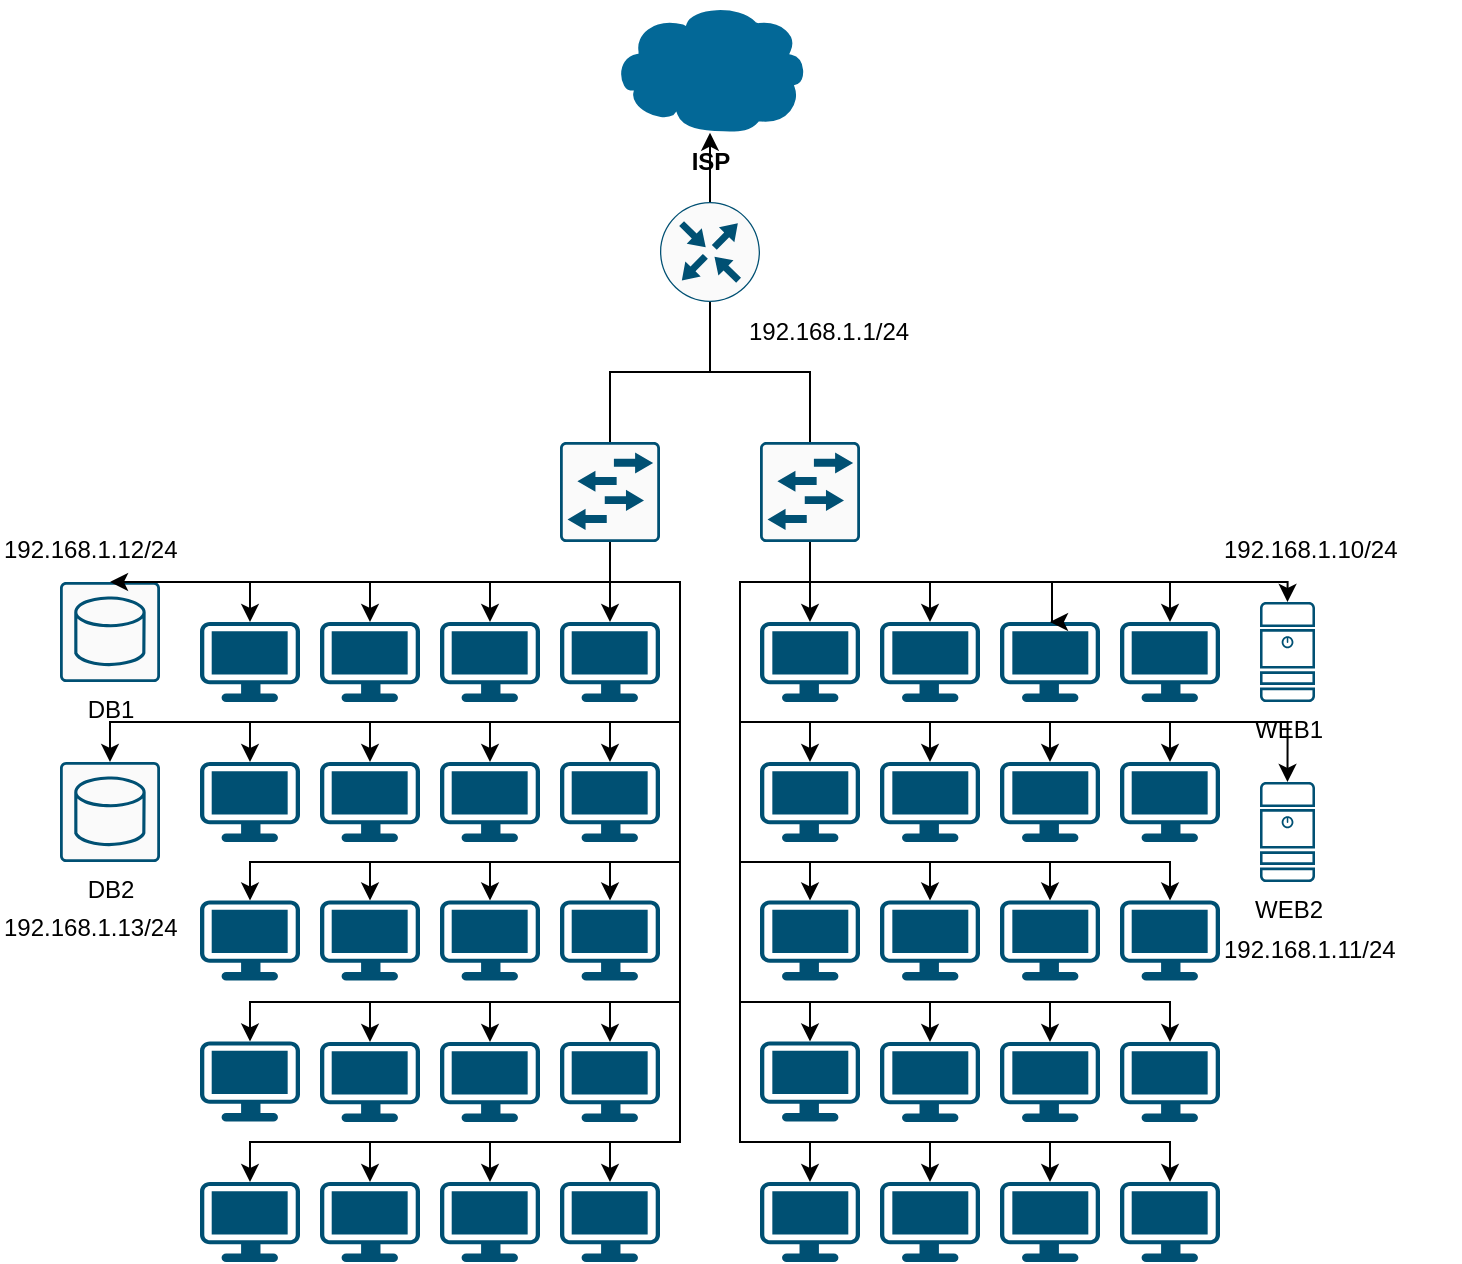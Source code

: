 <mxfile version="24.8.6">
  <diagram name="Страница — 1" id="IFkf7Dg4jp8gj-BHcVzv">
    <mxGraphModel dx="1170" dy="638" grid="1" gridSize="10" guides="1" tooltips="1" connect="1" arrows="1" fold="1" page="1" pageScale="1" pageWidth="827" pageHeight="1169" math="0" shadow="0">
      <root>
        <mxCell id="0" />
        <mxCell id="1" parent="0" />
        <mxCell id="8YlUr7RpTHdSahh0esPy-1" value="" style="sketch=0;points=[[0.015,0.015,0],[0.985,0.015,0],[0.985,0.985,0],[0.015,0.985,0],[0.25,0,0],[0.5,0,0],[0.75,0,0],[1,0.25,0],[1,0.5,0],[1,0.75,0],[0.75,1,0],[0.5,1,0],[0.25,1,0],[0,0.75,0],[0,0.5,0],[0,0.25,0]];verticalLabelPosition=bottom;html=1;verticalAlign=top;aspect=fixed;align=center;pointerEvents=1;shape=mxgraph.cisco19.rect;prIcon=l2_switch;fillColor=#FAFAFA;strokeColor=#005073;" vertex="1" parent="1">
          <mxGeometry x="330" y="370" width="50" height="50" as="geometry" />
        </mxCell>
        <mxCell id="8YlUr7RpTHdSahh0esPy-3" value="" style="sketch=0;points=[[0.5,0,0],[1,0.5,0],[0.5,1,0],[0,0.5,0],[0.145,0.145,0],[0.856,0.145,0],[0.855,0.856,0],[0.145,0.855,0]];verticalLabelPosition=bottom;html=1;verticalAlign=top;aspect=fixed;align=center;pointerEvents=1;shape=mxgraph.cisco19.rect;prIcon=router;fillColor=#FAFAFA;strokeColor=#005073;" vertex="1" parent="1">
          <mxGeometry x="380" y="250" width="50" height="50" as="geometry" />
        </mxCell>
        <mxCell id="8YlUr7RpTHdSahh0esPy-4" value="DB2" style="sketch=0;points=[[0.015,0.015,0],[0.985,0.015,0],[0.985,0.985,0],[0.015,0.985,0],[0.25,0,0],[0.5,0,0],[0.75,0,0],[1,0.25,0],[1,0.5,0],[1,0.75,0],[0.75,1,0],[0.5,1,0],[0.25,1,0],[0,0.75,0],[0,0.5,0],[0,0.25,0]];verticalLabelPosition=bottom;html=1;verticalAlign=top;aspect=fixed;align=center;pointerEvents=1;shape=mxgraph.cisco19.rect;prIcon=database_relational;fillColor=#FAFAFA;strokeColor=#005073;" vertex="1" parent="1">
          <mxGeometry x="80" y="530" width="50" height="50" as="geometry" />
        </mxCell>
        <mxCell id="8YlUr7RpTHdSahh0esPy-5" value="DB1" style="sketch=0;points=[[0.015,0.015,0],[0.985,0.015,0],[0.985,0.985,0],[0.015,0.985,0],[0.25,0,0],[0.5,0,0],[0.75,0,0],[1,0.25,0],[1,0.5,0],[1,0.75,0],[0.75,1,0],[0.5,1,0],[0.25,1,0],[0,0.75,0],[0,0.5,0],[0,0.25,0]];verticalLabelPosition=bottom;html=1;verticalAlign=top;aspect=fixed;align=center;pointerEvents=1;shape=mxgraph.cisco19.rect;prIcon=database_relational;fillColor=#FAFAFA;strokeColor=#005073;" vertex="1" parent="1">
          <mxGeometry x="80" y="440" width="50" height="50" as="geometry" />
        </mxCell>
        <mxCell id="8YlUr7RpTHdSahh0esPy-6" value="WEB1" style="sketch=0;points=[[0.015,0.015,0],[0.985,0.015,0],[0.985,0.985,0],[0.015,0.985,0],[0.25,0,0],[0.5,0,0],[0.75,0,0],[1,0.25,0],[1,0.5,0],[1,0.75,0],[0.75,1,0],[0.5,1,0],[0.25,1,0],[0,0.75,0],[0,0.5,0],[0,0.25,0]];verticalLabelPosition=bottom;html=1;verticalAlign=top;aspect=fixed;align=center;pointerEvents=1;shape=mxgraph.cisco19.server;fillColor=#005073;strokeColor=none;" vertex="1" parent="1">
          <mxGeometry x="680" y="450" width="27.5" height="50" as="geometry" />
        </mxCell>
        <mxCell id="8YlUr7RpTHdSahh0esPy-7" value="WEB2" style="sketch=0;points=[[0.015,0.015,0],[0.985,0.015,0],[0.985,0.985,0],[0.015,0.985,0],[0.25,0,0],[0.5,0,0],[0.75,0,0],[1,0.25,0],[1,0.5,0],[1,0.75,0],[0.75,1,0],[0.5,1,0],[0.25,1,0],[0,0.75,0],[0,0.5,0],[0,0.25,0]];verticalLabelPosition=bottom;html=1;verticalAlign=top;aspect=fixed;align=center;pointerEvents=1;shape=mxgraph.cisco19.server;fillColor=#005073;strokeColor=none;" vertex="1" parent="1">
          <mxGeometry x="680" y="540" width="27.5" height="50" as="geometry" />
        </mxCell>
        <mxCell id="8YlUr7RpTHdSahh0esPy-8" value="" style="points=[[0.03,0.03,0],[0.5,0,0],[0.97,0.03,0],[1,0.4,0],[0.97,0.745,0],[0.5,1,0],[0.03,0.745,0],[0,0.4,0]];verticalLabelPosition=bottom;sketch=0;html=1;verticalAlign=top;aspect=fixed;align=center;pointerEvents=1;shape=mxgraph.cisco19.workstation;fillColor=#005073;strokeColor=none;" vertex="1" parent="1">
          <mxGeometry x="330" y="460" width="50" height="40" as="geometry" />
        </mxCell>
        <mxCell id="8YlUr7RpTHdSahh0esPy-9" value="" style="points=[[0.03,0.03,0],[0.5,0,0],[0.97,0.03,0],[1,0.4,0],[0.97,0.745,0],[0.5,1,0],[0.03,0.745,0],[0,0.4,0]];verticalLabelPosition=bottom;sketch=0;html=1;verticalAlign=top;aspect=fixed;align=center;pointerEvents=1;shape=mxgraph.cisco19.workstation;fillColor=#005073;strokeColor=none;" vertex="1" parent="1">
          <mxGeometry x="330" y="530" width="50" height="40" as="geometry" />
        </mxCell>
        <mxCell id="8YlUr7RpTHdSahh0esPy-10" value="" style="points=[[0.03,0.03,0],[0.5,0,0],[0.97,0.03,0],[1,0.4,0],[0.97,0.745,0],[0.5,1,0],[0.03,0.745,0],[0,0.4,0]];verticalLabelPosition=bottom;sketch=0;html=1;verticalAlign=top;aspect=fixed;align=center;pointerEvents=1;shape=mxgraph.cisco19.workstation;fillColor=#005073;strokeColor=none;" vertex="1" parent="1">
          <mxGeometry x="330" y="599.25" width="50" height="40" as="geometry" />
        </mxCell>
        <mxCell id="8YlUr7RpTHdSahh0esPy-11" value="" style="points=[[0.03,0.03,0],[0.5,0,0],[0.97,0.03,0],[1,0.4,0],[0.97,0.745,0],[0.5,1,0],[0.03,0.745,0],[0,0.4,0]];verticalLabelPosition=bottom;sketch=0;html=1;verticalAlign=top;aspect=fixed;align=center;pointerEvents=1;shape=mxgraph.cisco19.workstation;fillColor=#005073;strokeColor=none;" vertex="1" parent="1">
          <mxGeometry x="330" y="670" width="50" height="40" as="geometry" />
        </mxCell>
        <mxCell id="8YlUr7RpTHdSahh0esPy-12" value="" style="points=[[0.03,0.03,0],[0.5,0,0],[0.97,0.03,0],[1,0.4,0],[0.97,0.745,0],[0.5,1,0],[0.03,0.745,0],[0,0.4,0]];verticalLabelPosition=bottom;sketch=0;html=1;verticalAlign=top;aspect=fixed;align=center;pointerEvents=1;shape=mxgraph.cisco19.workstation;fillColor=#005073;strokeColor=none;" vertex="1" parent="1">
          <mxGeometry x="270" y="460" width="50" height="40" as="geometry" />
        </mxCell>
        <mxCell id="8YlUr7RpTHdSahh0esPy-13" value="" style="points=[[0.03,0.03,0],[0.5,0,0],[0.97,0.03,0],[1,0.4,0],[0.97,0.745,0],[0.5,1,0],[0.03,0.745,0],[0,0.4,0]];verticalLabelPosition=bottom;sketch=0;html=1;verticalAlign=top;aspect=fixed;align=center;pointerEvents=1;shape=mxgraph.cisco19.workstation;fillColor=#005073;strokeColor=none;" vertex="1" parent="1">
          <mxGeometry x="270" y="530" width="50" height="40" as="geometry" />
        </mxCell>
        <mxCell id="8YlUr7RpTHdSahh0esPy-14" value="" style="points=[[0.03,0.03,0],[0.5,0,0],[0.97,0.03,0],[1,0.4,0],[0.97,0.745,0],[0.5,1,0],[0.03,0.745,0],[0,0.4,0]];verticalLabelPosition=bottom;sketch=0;html=1;verticalAlign=top;aspect=fixed;align=center;pointerEvents=1;shape=mxgraph.cisco19.workstation;fillColor=#005073;strokeColor=none;" vertex="1" parent="1">
          <mxGeometry x="270" y="599.25" width="50" height="40" as="geometry" />
        </mxCell>
        <mxCell id="8YlUr7RpTHdSahh0esPy-15" value="" style="points=[[0.03,0.03,0],[0.5,0,0],[0.97,0.03,0],[1,0.4,0],[0.97,0.745,0],[0.5,1,0],[0.03,0.745,0],[0,0.4,0]];verticalLabelPosition=bottom;sketch=0;html=1;verticalAlign=top;aspect=fixed;align=center;pointerEvents=1;shape=mxgraph.cisco19.workstation;fillColor=#005073;strokeColor=none;" vertex="1" parent="1">
          <mxGeometry x="270" y="670" width="50" height="40" as="geometry" />
        </mxCell>
        <mxCell id="8YlUr7RpTHdSahh0esPy-16" value="" style="points=[[0.03,0.03,0],[0.5,0,0],[0.97,0.03,0],[1,0.4,0],[0.97,0.745,0],[0.5,1,0],[0.03,0.745,0],[0,0.4,0]];verticalLabelPosition=bottom;sketch=0;html=1;verticalAlign=top;aspect=fixed;align=center;pointerEvents=1;shape=mxgraph.cisco19.workstation;fillColor=#005073;strokeColor=none;" vertex="1" parent="1">
          <mxGeometry x="210" y="460" width="50" height="40" as="geometry" />
        </mxCell>
        <mxCell id="8YlUr7RpTHdSahh0esPy-17" value="" style="points=[[0.03,0.03,0],[0.5,0,0],[0.97,0.03,0],[1,0.4,0],[0.97,0.745,0],[0.5,1,0],[0.03,0.745,0],[0,0.4,0]];verticalLabelPosition=bottom;sketch=0;html=1;verticalAlign=top;aspect=fixed;align=center;pointerEvents=1;shape=mxgraph.cisco19.workstation;fillColor=#005073;strokeColor=none;" vertex="1" parent="1">
          <mxGeometry x="210" y="530" width="50" height="40" as="geometry" />
        </mxCell>
        <mxCell id="8YlUr7RpTHdSahh0esPy-18" value="" style="points=[[0.03,0.03,0],[0.5,0,0],[0.97,0.03,0],[1,0.4,0],[0.97,0.745,0],[0.5,1,0],[0.03,0.745,0],[0,0.4,0]];verticalLabelPosition=bottom;sketch=0;html=1;verticalAlign=top;aspect=fixed;align=center;pointerEvents=1;shape=mxgraph.cisco19.workstation;fillColor=#005073;strokeColor=none;" vertex="1" parent="1">
          <mxGeometry x="210" y="599.25" width="50" height="40" as="geometry" />
        </mxCell>
        <mxCell id="8YlUr7RpTHdSahh0esPy-19" value="" style="points=[[0.03,0.03,0],[0.5,0,0],[0.97,0.03,0],[1,0.4,0],[0.97,0.745,0],[0.5,1,0],[0.03,0.745,0],[0,0.4,0]];verticalLabelPosition=bottom;sketch=0;html=1;verticalAlign=top;aspect=fixed;align=center;pointerEvents=1;shape=mxgraph.cisco19.workstation;fillColor=#005073;strokeColor=none;" vertex="1" parent="1">
          <mxGeometry x="210" y="670" width="50" height="40" as="geometry" />
        </mxCell>
        <mxCell id="8YlUr7RpTHdSahh0esPy-20" value="" style="points=[[0.03,0.03,0],[0.5,0,0],[0.97,0.03,0],[1,0.4,0],[0.97,0.745,0],[0.5,1,0],[0.03,0.745,0],[0,0.4,0]];verticalLabelPosition=bottom;sketch=0;html=1;verticalAlign=top;aspect=fixed;align=center;pointerEvents=1;shape=mxgraph.cisco19.workstation;fillColor=#005073;strokeColor=none;" vertex="1" parent="1">
          <mxGeometry x="330" y="740" width="50" height="40" as="geometry" />
        </mxCell>
        <mxCell id="8YlUr7RpTHdSahh0esPy-21" value="" style="points=[[0.03,0.03,0],[0.5,0,0],[0.97,0.03,0],[1,0.4,0],[0.97,0.745,0],[0.5,1,0],[0.03,0.745,0],[0,0.4,0]];verticalLabelPosition=bottom;sketch=0;html=1;verticalAlign=top;aspect=fixed;align=center;pointerEvents=1;shape=mxgraph.cisco19.workstation;fillColor=#005073;strokeColor=none;" vertex="1" parent="1">
          <mxGeometry x="150" y="530" width="50" height="40" as="geometry" />
        </mxCell>
        <mxCell id="8YlUr7RpTHdSahh0esPy-24" value="" style="points=[[0.03,0.03,0],[0.5,0,0],[0.97,0.03,0],[1,0.4,0],[0.97,0.745,0],[0.5,1,0],[0.03,0.745,0],[0,0.4,0]];verticalLabelPosition=bottom;sketch=0;html=1;verticalAlign=top;aspect=fixed;align=center;pointerEvents=1;shape=mxgraph.cisco19.workstation;fillColor=#005073;strokeColor=none;" vertex="1" parent="1">
          <mxGeometry x="270" y="740" width="50" height="40" as="geometry" />
        </mxCell>
        <mxCell id="8YlUr7RpTHdSahh0esPy-25" value="" style="points=[[0.03,0.03,0],[0.5,0,0],[0.97,0.03,0],[1,0.4,0],[0.97,0.745,0],[0.5,1,0],[0.03,0.745,0],[0,0.4,0]];verticalLabelPosition=bottom;sketch=0;html=1;verticalAlign=top;aspect=fixed;align=center;pointerEvents=1;shape=mxgraph.cisco19.workstation;fillColor=#005073;strokeColor=none;" vertex="1" parent="1">
          <mxGeometry x="150" y="599.25" width="50" height="40" as="geometry" />
        </mxCell>
        <mxCell id="8YlUr7RpTHdSahh0esPy-26" value="" style="points=[[0.03,0.03,0],[0.5,0,0],[0.97,0.03,0],[1,0.4,0],[0.97,0.745,0],[0.5,1,0],[0.03,0.745,0],[0,0.4,0]];verticalLabelPosition=bottom;sketch=0;html=1;verticalAlign=top;aspect=fixed;align=center;pointerEvents=1;shape=mxgraph.cisco19.workstation;fillColor=#005073;strokeColor=none;" vertex="1" parent="1">
          <mxGeometry x="150" y="669.75" width="50" height="40" as="geometry" />
        </mxCell>
        <mxCell id="8YlUr7RpTHdSahh0esPy-28" value="" style="points=[[0.03,0.03,0],[0.5,0,0],[0.97,0.03,0],[1,0.4,0],[0.97,0.745,0],[0.5,1,0],[0.03,0.745,0],[0,0.4,0]];verticalLabelPosition=bottom;sketch=0;html=1;verticalAlign=top;aspect=fixed;align=center;pointerEvents=1;shape=mxgraph.cisco19.workstation;fillColor=#005073;strokeColor=none;" vertex="1" parent="1">
          <mxGeometry x="210" y="740" width="50" height="40" as="geometry" />
        </mxCell>
        <mxCell id="8YlUr7RpTHdSahh0esPy-29" value="" style="points=[[0.03,0.03,0],[0.5,0,0],[0.97,0.03,0],[1,0.4,0],[0.97,0.745,0],[0.5,1,0],[0.03,0.745,0],[0,0.4,0]];verticalLabelPosition=bottom;sketch=0;html=1;verticalAlign=top;aspect=fixed;align=center;pointerEvents=1;shape=mxgraph.cisco19.workstation;fillColor=#005073;strokeColor=none;" vertex="1" parent="1">
          <mxGeometry x="150" y="460" width="50" height="40" as="geometry" />
        </mxCell>
        <mxCell id="8YlUr7RpTHdSahh0esPy-30" value="" style="points=[[0.03,0.03,0],[0.5,0,0],[0.97,0.03,0],[1,0.4,0],[0.97,0.745,0],[0.5,1,0],[0.03,0.745,0],[0,0.4,0]];verticalLabelPosition=bottom;sketch=0;html=1;verticalAlign=top;aspect=fixed;align=center;pointerEvents=1;shape=mxgraph.cisco19.workstation;fillColor=#005073;strokeColor=none;" vertex="1" parent="1">
          <mxGeometry x="150" y="740" width="50" height="40" as="geometry" />
        </mxCell>
        <mxCell id="8YlUr7RpTHdSahh0esPy-52" style="edgeStyle=orthogonalEdgeStyle;rounded=0;orthogonalLoop=1;jettySize=auto;html=1;exitX=0.5;exitY=0;exitDx=0;exitDy=0;exitPerimeter=0;entryX=0.5;entryY=1;entryDx=0;entryDy=0;entryPerimeter=0;endArrow=none;endFill=0;" edge="1" parent="1" source="8YlUr7RpTHdSahh0esPy-1" target="8YlUr7RpTHdSahh0esPy-3">
          <mxGeometry relative="1" as="geometry" />
        </mxCell>
        <mxCell id="8YlUr7RpTHdSahh0esPy-54" style="edgeStyle=orthogonalEdgeStyle;rounded=0;orthogonalLoop=1;jettySize=auto;html=1;exitX=0.5;exitY=1;exitDx=0;exitDy=0;exitPerimeter=0;entryX=0.5;entryY=0;entryDx=0;entryDy=0;entryPerimeter=0;" edge="1" parent="1" source="8YlUr7RpTHdSahh0esPy-1" target="8YlUr7RpTHdSahh0esPy-8">
          <mxGeometry relative="1" as="geometry" />
        </mxCell>
        <mxCell id="8YlUr7RpTHdSahh0esPy-55" style="edgeStyle=orthogonalEdgeStyle;rounded=0;orthogonalLoop=1;jettySize=auto;html=1;exitX=0.5;exitY=1;exitDx=0;exitDy=0;exitPerimeter=0;entryX=0.5;entryY=0;entryDx=0;entryDy=0;entryPerimeter=0;" edge="1" parent="1" source="8YlUr7RpTHdSahh0esPy-1" target="8YlUr7RpTHdSahh0esPy-12">
          <mxGeometry relative="1" as="geometry" />
        </mxCell>
        <mxCell id="8YlUr7RpTHdSahh0esPy-56" style="edgeStyle=orthogonalEdgeStyle;rounded=0;orthogonalLoop=1;jettySize=auto;html=1;exitX=0.5;exitY=1;exitDx=0;exitDy=0;exitPerimeter=0;entryX=0.5;entryY=0;entryDx=0;entryDy=0;entryPerimeter=0;" edge="1" parent="1" source="8YlUr7RpTHdSahh0esPy-1" target="8YlUr7RpTHdSahh0esPy-16">
          <mxGeometry relative="1" as="geometry" />
        </mxCell>
        <mxCell id="8YlUr7RpTHdSahh0esPy-57" style="edgeStyle=orthogonalEdgeStyle;rounded=0;orthogonalLoop=1;jettySize=auto;html=1;exitX=0.5;exitY=1;exitDx=0;exitDy=0;exitPerimeter=0;entryX=0.5;entryY=0;entryDx=0;entryDy=0;entryPerimeter=0;" edge="1" parent="1" source="8YlUr7RpTHdSahh0esPy-1" target="8YlUr7RpTHdSahh0esPy-9">
          <mxGeometry relative="1" as="geometry">
            <Array as="points">
              <mxPoint x="355" y="440" />
              <mxPoint x="390" y="440" />
              <mxPoint x="390" y="510" />
              <mxPoint x="355" y="510" />
            </Array>
          </mxGeometry>
        </mxCell>
        <mxCell id="8YlUr7RpTHdSahh0esPy-58" style="edgeStyle=orthogonalEdgeStyle;rounded=0;orthogonalLoop=1;jettySize=auto;html=1;exitX=0.5;exitY=1;exitDx=0;exitDy=0;exitPerimeter=0;entryX=0.5;entryY=0;entryDx=0;entryDy=0;entryPerimeter=0;" edge="1" parent="1" source="8YlUr7RpTHdSahh0esPy-1" target="8YlUr7RpTHdSahh0esPy-13">
          <mxGeometry relative="1" as="geometry">
            <Array as="points">
              <mxPoint x="355" y="440" />
              <mxPoint x="390" y="440" />
              <mxPoint x="390" y="510" />
              <mxPoint x="295" y="510" />
            </Array>
          </mxGeometry>
        </mxCell>
        <mxCell id="8YlUr7RpTHdSahh0esPy-59" style="edgeStyle=orthogonalEdgeStyle;rounded=0;orthogonalLoop=1;jettySize=auto;html=1;exitX=0.5;exitY=1;exitDx=0;exitDy=0;exitPerimeter=0;entryX=0.5;entryY=0;entryDx=0;entryDy=0;entryPerimeter=0;" edge="1" parent="1" source="8YlUr7RpTHdSahh0esPy-1" target="8YlUr7RpTHdSahh0esPy-29">
          <mxGeometry relative="1" as="geometry" />
        </mxCell>
        <mxCell id="8YlUr7RpTHdSahh0esPy-60" style="edgeStyle=orthogonalEdgeStyle;rounded=0;orthogonalLoop=1;jettySize=auto;html=1;exitX=0.5;exitY=1;exitDx=0;exitDy=0;exitPerimeter=0;entryX=0.5;entryY=0;entryDx=0;entryDy=0;entryPerimeter=0;" edge="1" parent="1" source="8YlUr7RpTHdSahh0esPy-1" target="8YlUr7RpTHdSahh0esPy-17">
          <mxGeometry relative="1" as="geometry">
            <Array as="points">
              <mxPoint x="355" y="440" />
              <mxPoint x="390" y="440" />
              <mxPoint x="390" y="510" />
              <mxPoint x="235" y="510" />
            </Array>
          </mxGeometry>
        </mxCell>
        <mxCell id="8YlUr7RpTHdSahh0esPy-61" style="edgeStyle=orthogonalEdgeStyle;rounded=0;orthogonalLoop=1;jettySize=auto;html=1;exitX=0.5;exitY=1;exitDx=0;exitDy=0;exitPerimeter=0;entryX=0.5;entryY=0;entryDx=0;entryDy=0;entryPerimeter=0;" edge="1" parent="1" source="8YlUr7RpTHdSahh0esPy-1" target="8YlUr7RpTHdSahh0esPy-21">
          <mxGeometry relative="1" as="geometry">
            <Array as="points">
              <mxPoint x="355" y="440" />
              <mxPoint x="390" y="440" />
              <mxPoint x="390" y="510" />
              <mxPoint x="175" y="510" />
            </Array>
          </mxGeometry>
        </mxCell>
        <mxCell id="8YlUr7RpTHdSahh0esPy-62" style="edgeStyle=orthogonalEdgeStyle;rounded=0;orthogonalLoop=1;jettySize=auto;html=1;exitX=0.5;exitY=1;exitDx=0;exitDy=0;exitPerimeter=0;entryX=0.5;entryY=0;entryDx=0;entryDy=0;entryPerimeter=0;" edge="1" parent="1" source="8YlUr7RpTHdSahh0esPy-1" target="8YlUr7RpTHdSahh0esPy-10">
          <mxGeometry relative="1" as="geometry">
            <Array as="points">
              <mxPoint x="355" y="440" />
              <mxPoint x="390" y="440" />
              <mxPoint x="390" y="580" />
              <mxPoint x="355" y="580" />
            </Array>
          </mxGeometry>
        </mxCell>
        <mxCell id="8YlUr7RpTHdSahh0esPy-63" style="edgeStyle=orthogonalEdgeStyle;rounded=0;orthogonalLoop=1;jettySize=auto;html=1;exitX=0.5;exitY=1;exitDx=0;exitDy=0;exitPerimeter=0;entryX=0.5;entryY=0;entryDx=0;entryDy=0;entryPerimeter=0;" edge="1" parent="1" source="8YlUr7RpTHdSahh0esPy-1" target="8YlUr7RpTHdSahh0esPy-14">
          <mxGeometry relative="1" as="geometry">
            <Array as="points">
              <mxPoint x="355" y="440" />
              <mxPoint x="390" y="440" />
              <mxPoint x="390" y="580" />
              <mxPoint x="295" y="580" />
            </Array>
          </mxGeometry>
        </mxCell>
        <mxCell id="8YlUr7RpTHdSahh0esPy-64" style="edgeStyle=orthogonalEdgeStyle;rounded=0;orthogonalLoop=1;jettySize=auto;html=1;exitX=0.5;exitY=1;exitDx=0;exitDy=0;exitPerimeter=0;entryX=0.5;entryY=0;entryDx=0;entryDy=0;entryPerimeter=0;" edge="1" parent="1" source="8YlUr7RpTHdSahh0esPy-1" target="8YlUr7RpTHdSahh0esPy-18">
          <mxGeometry relative="1" as="geometry">
            <Array as="points">
              <mxPoint x="355" y="440" />
              <mxPoint x="390" y="440" />
              <mxPoint x="390" y="580" />
              <mxPoint x="235" y="580" />
            </Array>
          </mxGeometry>
        </mxCell>
        <mxCell id="8YlUr7RpTHdSahh0esPy-65" style="edgeStyle=orthogonalEdgeStyle;rounded=0;orthogonalLoop=1;jettySize=auto;html=1;exitX=0.5;exitY=1;exitDx=0;exitDy=0;exitPerimeter=0;entryX=0.5;entryY=0;entryDx=0;entryDy=0;entryPerimeter=0;" edge="1" parent="1" source="8YlUr7RpTHdSahh0esPy-1" target="8YlUr7RpTHdSahh0esPy-25">
          <mxGeometry relative="1" as="geometry">
            <Array as="points">
              <mxPoint x="355" y="440" />
              <mxPoint x="390" y="440" />
              <mxPoint x="390" y="580" />
              <mxPoint x="175" y="580" />
            </Array>
          </mxGeometry>
        </mxCell>
        <mxCell id="8YlUr7RpTHdSahh0esPy-66" style="edgeStyle=orthogonalEdgeStyle;rounded=0;orthogonalLoop=1;jettySize=auto;html=1;entryX=0.5;entryY=0;entryDx=0;entryDy=0;entryPerimeter=0;" edge="1" parent="1" source="8YlUr7RpTHdSahh0esPy-1" target="8YlUr7RpTHdSahh0esPy-11">
          <mxGeometry relative="1" as="geometry">
            <Array as="points">
              <mxPoint x="355" y="440" />
              <mxPoint x="390" y="440" />
              <mxPoint x="390" y="650" />
              <mxPoint x="355" y="650" />
            </Array>
          </mxGeometry>
        </mxCell>
        <mxCell id="8YlUr7RpTHdSahh0esPy-67" style="edgeStyle=orthogonalEdgeStyle;rounded=0;orthogonalLoop=1;jettySize=auto;html=1;exitX=0.5;exitY=1;exitDx=0;exitDy=0;exitPerimeter=0;entryX=0.5;entryY=0;entryDx=0;entryDy=0;entryPerimeter=0;" edge="1" parent="1" source="8YlUr7RpTHdSahh0esPy-1" target="8YlUr7RpTHdSahh0esPy-15">
          <mxGeometry relative="1" as="geometry">
            <Array as="points">
              <mxPoint x="355" y="440" />
              <mxPoint x="390" y="440" />
              <mxPoint x="390" y="650" />
              <mxPoint x="295" y="650" />
            </Array>
          </mxGeometry>
        </mxCell>
        <mxCell id="8YlUr7RpTHdSahh0esPy-70" style="edgeStyle=orthogonalEdgeStyle;rounded=0;orthogonalLoop=1;jettySize=auto;html=1;exitX=0.5;exitY=1;exitDx=0;exitDy=0;exitPerimeter=0;entryX=0.5;entryY=0;entryDx=0;entryDy=0;entryPerimeter=0;" edge="1" parent="1" source="8YlUr7RpTHdSahh0esPy-1" target="8YlUr7RpTHdSahh0esPy-19">
          <mxGeometry relative="1" as="geometry">
            <Array as="points">
              <mxPoint x="355" y="440" />
              <mxPoint x="390" y="440" />
              <mxPoint x="390" y="650" />
              <mxPoint x="235" y="650" />
            </Array>
          </mxGeometry>
        </mxCell>
        <mxCell id="8YlUr7RpTHdSahh0esPy-71" style="edgeStyle=orthogonalEdgeStyle;rounded=0;orthogonalLoop=1;jettySize=auto;html=1;exitX=0.5;exitY=1;exitDx=0;exitDy=0;exitPerimeter=0;entryX=0.5;entryY=0;entryDx=0;entryDy=0;entryPerimeter=0;" edge="1" parent="1" source="8YlUr7RpTHdSahh0esPy-1" target="8YlUr7RpTHdSahh0esPy-26">
          <mxGeometry relative="1" as="geometry">
            <Array as="points">
              <mxPoint x="355" y="440" />
              <mxPoint x="390" y="440" />
              <mxPoint x="390" y="650" />
              <mxPoint x="175" y="650" />
            </Array>
          </mxGeometry>
        </mxCell>
        <mxCell id="8YlUr7RpTHdSahh0esPy-72" style="edgeStyle=orthogonalEdgeStyle;rounded=0;orthogonalLoop=1;jettySize=auto;html=1;exitX=0.5;exitY=1;exitDx=0;exitDy=0;exitPerimeter=0;entryX=0.5;entryY=0;entryDx=0;entryDy=0;entryPerimeter=0;" edge="1" parent="1" source="8YlUr7RpTHdSahh0esPy-1" target="8YlUr7RpTHdSahh0esPy-20">
          <mxGeometry relative="1" as="geometry">
            <Array as="points">
              <mxPoint x="355" y="440" />
              <mxPoint x="390" y="440" />
              <mxPoint x="390" y="720" />
              <mxPoint x="355" y="720" />
            </Array>
          </mxGeometry>
        </mxCell>
        <mxCell id="8YlUr7RpTHdSahh0esPy-73" style="edgeStyle=orthogonalEdgeStyle;rounded=0;orthogonalLoop=1;jettySize=auto;html=1;exitX=0.5;exitY=1;exitDx=0;exitDy=0;exitPerimeter=0;entryX=0.5;entryY=0;entryDx=0;entryDy=0;entryPerimeter=0;" edge="1" parent="1" source="8YlUr7RpTHdSahh0esPy-1" target="8YlUr7RpTHdSahh0esPy-24">
          <mxGeometry relative="1" as="geometry">
            <Array as="points">
              <mxPoint x="355" y="440" />
              <mxPoint x="390" y="440" />
              <mxPoint x="390" y="720" />
              <mxPoint x="295" y="720" />
            </Array>
          </mxGeometry>
        </mxCell>
        <mxCell id="8YlUr7RpTHdSahh0esPy-74" style="edgeStyle=orthogonalEdgeStyle;rounded=0;orthogonalLoop=1;jettySize=auto;html=1;exitX=0.5;exitY=1;exitDx=0;exitDy=0;exitPerimeter=0;entryX=0.5;entryY=0;entryDx=0;entryDy=0;entryPerimeter=0;" edge="1" parent="1" source="8YlUr7RpTHdSahh0esPy-1" target="8YlUr7RpTHdSahh0esPy-28">
          <mxGeometry relative="1" as="geometry">
            <Array as="points">
              <mxPoint x="355" y="440" />
              <mxPoint x="390" y="440" />
              <mxPoint x="390" y="720" />
              <mxPoint x="235" y="720" />
            </Array>
          </mxGeometry>
        </mxCell>
        <mxCell id="8YlUr7RpTHdSahh0esPy-75" style="edgeStyle=orthogonalEdgeStyle;rounded=0;orthogonalLoop=1;jettySize=auto;html=1;exitX=0.5;exitY=1;exitDx=0;exitDy=0;exitPerimeter=0;entryX=0.5;entryY=0;entryDx=0;entryDy=0;entryPerimeter=0;" edge="1" parent="1" source="8YlUr7RpTHdSahh0esPy-1" target="8YlUr7RpTHdSahh0esPy-30">
          <mxGeometry relative="1" as="geometry">
            <Array as="points">
              <mxPoint x="355" y="440" />
              <mxPoint x="390" y="440" />
              <mxPoint x="390" y="720" />
              <mxPoint x="175" y="720" />
            </Array>
          </mxGeometry>
        </mxCell>
        <mxCell id="8YlUr7RpTHdSahh0esPy-76" value="" style="sketch=0;points=[[0.015,0.015,0],[0.985,0.015,0],[0.985,0.985,0],[0.015,0.985,0],[0.25,0,0],[0.5,0,0],[0.75,0,0],[1,0.25,0],[1,0.5,0],[1,0.75,0],[0.75,1,0],[0.5,1,0],[0.25,1,0],[0,0.75,0],[0,0.5,0],[0,0.25,0]];verticalLabelPosition=bottom;html=1;verticalAlign=top;aspect=fixed;align=center;pointerEvents=1;shape=mxgraph.cisco19.rect;prIcon=l2_switch;fillColor=#FAFAFA;strokeColor=#005073;" vertex="1" parent="1">
          <mxGeometry x="430" y="370" width="50" height="50" as="geometry" />
        </mxCell>
        <mxCell id="8YlUr7RpTHdSahh0esPy-77" value="" style="points=[[0.03,0.03,0],[0.5,0,0],[0.97,0.03,0],[1,0.4,0],[0.97,0.745,0],[0.5,1,0],[0.03,0.745,0],[0,0.4,0]];verticalLabelPosition=bottom;sketch=0;html=1;verticalAlign=top;aspect=fixed;align=center;pointerEvents=1;shape=mxgraph.cisco19.workstation;fillColor=#005073;strokeColor=none;" vertex="1" parent="1">
          <mxGeometry x="610" y="460" width="50" height="40" as="geometry" />
        </mxCell>
        <mxCell id="8YlUr7RpTHdSahh0esPy-78" value="" style="points=[[0.03,0.03,0],[0.5,0,0],[0.97,0.03,0],[1,0.4,0],[0.97,0.745,0],[0.5,1,0],[0.03,0.745,0],[0,0.4,0]];verticalLabelPosition=bottom;sketch=0;html=1;verticalAlign=top;aspect=fixed;align=center;pointerEvents=1;shape=mxgraph.cisco19.workstation;fillColor=#005073;strokeColor=none;" vertex="1" parent="1">
          <mxGeometry x="610" y="530" width="50" height="40" as="geometry" />
        </mxCell>
        <mxCell id="8YlUr7RpTHdSahh0esPy-79" value="" style="points=[[0.03,0.03,0],[0.5,0,0],[0.97,0.03,0],[1,0.4,0],[0.97,0.745,0],[0.5,1,0],[0.03,0.745,0],[0,0.4,0]];verticalLabelPosition=bottom;sketch=0;html=1;verticalAlign=top;aspect=fixed;align=center;pointerEvents=1;shape=mxgraph.cisco19.workstation;fillColor=#005073;strokeColor=none;" vertex="1" parent="1">
          <mxGeometry x="610" y="599.25" width="50" height="40" as="geometry" />
        </mxCell>
        <mxCell id="8YlUr7RpTHdSahh0esPy-80" value="" style="points=[[0.03,0.03,0],[0.5,0,0],[0.97,0.03,0],[1,0.4,0],[0.97,0.745,0],[0.5,1,0],[0.03,0.745,0],[0,0.4,0]];verticalLabelPosition=bottom;sketch=0;html=1;verticalAlign=top;aspect=fixed;align=center;pointerEvents=1;shape=mxgraph.cisco19.workstation;fillColor=#005073;strokeColor=none;" vertex="1" parent="1">
          <mxGeometry x="610" y="670" width="50" height="40" as="geometry" />
        </mxCell>
        <mxCell id="8YlUr7RpTHdSahh0esPy-81" value="" style="points=[[0.03,0.03,0],[0.5,0,0],[0.97,0.03,0],[1,0.4,0],[0.97,0.745,0],[0.5,1,0],[0.03,0.745,0],[0,0.4,0]];verticalLabelPosition=bottom;sketch=0;html=1;verticalAlign=top;aspect=fixed;align=center;pointerEvents=1;shape=mxgraph.cisco19.workstation;fillColor=#005073;strokeColor=none;flipH=1;" vertex="1" parent="1">
          <mxGeometry x="550" y="460" width="50" height="40" as="geometry" />
        </mxCell>
        <mxCell id="8YlUr7RpTHdSahh0esPy-82" value="" style="points=[[0.03,0.03,0],[0.5,0,0],[0.97,0.03,0],[1,0.4,0],[0.97,0.745,0],[0.5,1,0],[0.03,0.745,0],[0,0.4,0]];verticalLabelPosition=bottom;sketch=0;html=1;verticalAlign=top;aspect=fixed;align=center;pointerEvents=1;shape=mxgraph.cisco19.workstation;fillColor=#005073;strokeColor=none;flipH=1;" vertex="1" parent="1">
          <mxGeometry x="550" y="530" width="50" height="40" as="geometry" />
        </mxCell>
        <mxCell id="8YlUr7RpTHdSahh0esPy-83" value="" style="points=[[0.03,0.03,0],[0.5,0,0],[0.97,0.03,0],[1,0.4,0],[0.97,0.745,0],[0.5,1,0],[0.03,0.745,0],[0,0.4,0]];verticalLabelPosition=bottom;sketch=0;html=1;verticalAlign=top;aspect=fixed;align=center;pointerEvents=1;shape=mxgraph.cisco19.workstation;fillColor=#005073;strokeColor=none;flipH=1;" vertex="1" parent="1">
          <mxGeometry x="550" y="599.25" width="50" height="40" as="geometry" />
        </mxCell>
        <mxCell id="8YlUr7RpTHdSahh0esPy-84" value="" style="points=[[0.03,0.03,0],[0.5,0,0],[0.97,0.03,0],[1,0.4,0],[0.97,0.745,0],[0.5,1,0],[0.03,0.745,0],[0,0.4,0]];verticalLabelPosition=bottom;sketch=0;html=1;verticalAlign=top;aspect=fixed;align=center;pointerEvents=1;shape=mxgraph.cisco19.workstation;fillColor=#005073;strokeColor=none;flipH=1;" vertex="1" parent="1">
          <mxGeometry x="550" y="670" width="50" height="40" as="geometry" />
        </mxCell>
        <mxCell id="8YlUr7RpTHdSahh0esPy-85" value="" style="points=[[0.03,0.03,0],[0.5,0,0],[0.97,0.03,0],[1,0.4,0],[0.97,0.745,0],[0.5,1,0],[0.03,0.745,0],[0,0.4,0]];verticalLabelPosition=bottom;sketch=0;html=1;verticalAlign=top;aspect=fixed;align=center;pointerEvents=1;shape=mxgraph.cisco19.workstation;fillColor=#005073;strokeColor=none;flipH=1;" vertex="1" parent="1">
          <mxGeometry x="490" y="460" width="50" height="40" as="geometry" />
        </mxCell>
        <mxCell id="8YlUr7RpTHdSahh0esPy-86" value="" style="points=[[0.03,0.03,0],[0.5,0,0],[0.97,0.03,0],[1,0.4,0],[0.97,0.745,0],[0.5,1,0],[0.03,0.745,0],[0,0.4,0]];verticalLabelPosition=bottom;sketch=0;html=1;verticalAlign=top;aspect=fixed;align=center;pointerEvents=1;shape=mxgraph.cisco19.workstation;fillColor=#005073;strokeColor=none;flipH=1;" vertex="1" parent="1">
          <mxGeometry x="490" y="530" width="50" height="40" as="geometry" />
        </mxCell>
        <mxCell id="8YlUr7RpTHdSahh0esPy-87" value="" style="points=[[0.03,0.03,0],[0.5,0,0],[0.97,0.03,0],[1,0.4,0],[0.97,0.745,0],[0.5,1,0],[0.03,0.745,0],[0,0.4,0]];verticalLabelPosition=bottom;sketch=0;html=1;verticalAlign=top;aspect=fixed;align=center;pointerEvents=1;shape=mxgraph.cisco19.workstation;fillColor=#005073;strokeColor=none;flipH=1;" vertex="1" parent="1">
          <mxGeometry x="490" y="599.25" width="50" height="40" as="geometry" />
        </mxCell>
        <mxCell id="8YlUr7RpTHdSahh0esPy-88" value="" style="points=[[0.03,0.03,0],[0.5,0,0],[0.97,0.03,0],[1,0.4,0],[0.97,0.745,0],[0.5,1,0],[0.03,0.745,0],[0,0.4,0]];verticalLabelPosition=bottom;sketch=0;html=1;verticalAlign=top;aspect=fixed;align=center;pointerEvents=1;shape=mxgraph.cisco19.workstation;fillColor=#005073;strokeColor=none;flipH=1;" vertex="1" parent="1">
          <mxGeometry x="490" y="670" width="50" height="40" as="geometry" />
        </mxCell>
        <mxCell id="8YlUr7RpTHdSahh0esPy-89" value="" style="points=[[0.03,0.03,0],[0.5,0,0],[0.97,0.03,0],[1,0.4,0],[0.97,0.745,0],[0.5,1,0],[0.03,0.745,0],[0,0.4,0]];verticalLabelPosition=bottom;sketch=0;html=1;verticalAlign=top;aspect=fixed;align=center;pointerEvents=1;shape=mxgraph.cisco19.workstation;fillColor=#005073;strokeColor=none;" vertex="1" parent="1">
          <mxGeometry x="610" y="740" width="50" height="40" as="geometry" />
        </mxCell>
        <mxCell id="8YlUr7RpTHdSahh0esPy-90" value="" style="points=[[0.03,0.03,0],[0.5,0,0],[0.97,0.03,0],[1,0.4,0],[0.97,0.745,0],[0.5,1,0],[0.03,0.745,0],[0,0.4,0]];verticalLabelPosition=bottom;sketch=0;html=1;verticalAlign=top;aspect=fixed;align=center;pointerEvents=1;shape=mxgraph.cisco19.workstation;fillColor=#005073;strokeColor=none;flipH=1;" vertex="1" parent="1">
          <mxGeometry x="430" y="530" width="50" height="40" as="geometry" />
        </mxCell>
        <mxCell id="8YlUr7RpTHdSahh0esPy-91" value="" style="points=[[0.03,0.03,0],[0.5,0,0],[0.97,0.03,0],[1,0.4,0],[0.97,0.745,0],[0.5,1,0],[0.03,0.745,0],[0,0.4,0]];verticalLabelPosition=bottom;sketch=0;html=1;verticalAlign=top;aspect=fixed;align=center;pointerEvents=1;shape=mxgraph.cisco19.workstation;fillColor=#005073;strokeColor=none;flipH=1;" vertex="1" parent="1">
          <mxGeometry x="550" y="740" width="50" height="40" as="geometry" />
        </mxCell>
        <mxCell id="8YlUr7RpTHdSahh0esPy-92" value="" style="points=[[0.03,0.03,0],[0.5,0,0],[0.97,0.03,0],[1,0.4,0],[0.97,0.745,0],[0.5,1,0],[0.03,0.745,0],[0,0.4,0]];verticalLabelPosition=bottom;sketch=0;html=1;verticalAlign=top;aspect=fixed;align=center;pointerEvents=1;shape=mxgraph.cisco19.workstation;fillColor=#005073;strokeColor=none;flipH=1;" vertex="1" parent="1">
          <mxGeometry x="430" y="599.25" width="50" height="40" as="geometry" />
        </mxCell>
        <mxCell id="8YlUr7RpTHdSahh0esPy-93" value="" style="points=[[0.03,0.03,0],[0.5,0,0],[0.97,0.03,0],[1,0.4,0],[0.97,0.745,0],[0.5,1,0],[0.03,0.745,0],[0,0.4,0]];verticalLabelPosition=bottom;sketch=0;html=1;verticalAlign=top;aspect=fixed;align=center;pointerEvents=1;shape=mxgraph.cisco19.workstation;fillColor=#005073;strokeColor=none;flipH=1;" vertex="1" parent="1">
          <mxGeometry x="430" y="669.75" width="50" height="40" as="geometry" />
        </mxCell>
        <mxCell id="8YlUr7RpTHdSahh0esPy-94" value="" style="points=[[0.03,0.03,0],[0.5,0,0],[0.97,0.03,0],[1,0.4,0],[0.97,0.745,0],[0.5,1,0],[0.03,0.745,0],[0,0.4,0]];verticalLabelPosition=bottom;sketch=0;html=1;verticalAlign=top;aspect=fixed;align=center;pointerEvents=1;shape=mxgraph.cisco19.workstation;fillColor=#005073;strokeColor=none;flipH=1;" vertex="1" parent="1">
          <mxGeometry x="490" y="740" width="50" height="40" as="geometry" />
        </mxCell>
        <mxCell id="8YlUr7RpTHdSahh0esPy-95" value="" style="points=[[0.03,0.03,0],[0.5,0,0],[0.97,0.03,0],[1,0.4,0],[0.97,0.745,0],[0.5,1,0],[0.03,0.745,0],[0,0.4,0]];verticalLabelPosition=bottom;sketch=0;html=1;verticalAlign=top;aspect=fixed;align=center;pointerEvents=1;shape=mxgraph.cisco19.workstation;fillColor=#005073;strokeColor=none;flipH=1;" vertex="1" parent="1">
          <mxGeometry x="430" y="460" width="50" height="40" as="geometry" />
        </mxCell>
        <mxCell id="8YlUr7RpTHdSahh0esPy-96" value="" style="points=[[0.03,0.03,0],[0.5,0,0],[0.97,0.03,0],[1,0.4,0],[0.97,0.745,0],[0.5,1,0],[0.03,0.745,0],[0,0.4,0]];verticalLabelPosition=bottom;sketch=0;html=1;verticalAlign=top;aspect=fixed;align=center;pointerEvents=1;shape=mxgraph.cisco19.workstation;fillColor=#005073;strokeColor=none;flipH=1;" vertex="1" parent="1">
          <mxGeometry x="430" y="740" width="50" height="40" as="geometry" />
        </mxCell>
        <mxCell id="8YlUr7RpTHdSahh0esPy-97" style="edgeStyle=orthogonalEdgeStyle;rounded=0;orthogonalLoop=1;jettySize=auto;html=1;exitX=0.5;exitY=1;exitDx=0;exitDy=0;exitPerimeter=0;entryX=0.5;entryY=0;entryDx=0;entryDy=0;entryPerimeter=0;" edge="1" parent="1" source="8YlUr7RpTHdSahh0esPy-76" target="8YlUr7RpTHdSahh0esPy-77">
          <mxGeometry relative="1" as="geometry">
            <Array as="points">
              <mxPoint x="455" y="440" />
              <mxPoint x="635" y="440" />
            </Array>
          </mxGeometry>
        </mxCell>
        <mxCell id="8YlUr7RpTHdSahh0esPy-98" style="edgeStyle=orthogonalEdgeStyle;rounded=0;orthogonalLoop=1;jettySize=auto;html=1;exitX=0.5;exitY=1;exitDx=0;exitDy=0;exitPerimeter=0;entryX=0.5;entryY=0;entryDx=0;entryDy=0;entryPerimeter=0;" edge="1" parent="1" target="8YlUr7RpTHdSahh0esPy-81">
          <mxGeometry relative="1" as="geometry">
            <mxPoint x="455" y="430" as="sourcePoint" />
            <mxPoint x="575" y="480" as="targetPoint" />
            <Array as="points">
              <mxPoint x="455" y="440" />
              <mxPoint x="576" y="440" />
            </Array>
          </mxGeometry>
        </mxCell>
        <mxCell id="8YlUr7RpTHdSahh0esPy-99" style="edgeStyle=orthogonalEdgeStyle;rounded=0;orthogonalLoop=1;jettySize=auto;html=1;exitX=0.5;exitY=1;exitDx=0;exitDy=0;exitPerimeter=0;entryX=0.5;entryY=0;entryDx=0;entryDy=0;entryPerimeter=0;" edge="1" parent="1" source="8YlUr7RpTHdSahh0esPy-76" target="8YlUr7RpTHdSahh0esPy-85">
          <mxGeometry relative="1" as="geometry">
            <Array as="points">
              <mxPoint x="455" y="440" />
              <mxPoint x="515" y="440" />
            </Array>
          </mxGeometry>
        </mxCell>
        <mxCell id="8YlUr7RpTHdSahh0esPy-100" style="edgeStyle=orthogonalEdgeStyle;rounded=0;orthogonalLoop=1;jettySize=auto;html=1;exitX=0.5;exitY=1;exitDx=0;exitDy=0;exitPerimeter=0;entryX=0.5;entryY=0;entryDx=0;entryDy=0;entryPerimeter=0;" edge="1" parent="1" source="8YlUr7RpTHdSahh0esPy-76" target="8YlUr7RpTHdSahh0esPy-78">
          <mxGeometry relative="1" as="geometry">
            <Array as="points">
              <mxPoint x="455" y="440" />
              <mxPoint x="420" y="440" />
              <mxPoint x="420" y="510" />
              <mxPoint x="635" y="510" />
            </Array>
          </mxGeometry>
        </mxCell>
        <mxCell id="8YlUr7RpTHdSahh0esPy-101" style="edgeStyle=orthogonalEdgeStyle;rounded=0;orthogonalLoop=1;jettySize=auto;html=1;exitX=0.5;exitY=1;exitDx=0;exitDy=0;exitPerimeter=0;entryX=0.5;entryY=0;entryDx=0;entryDy=0;entryPerimeter=0;" edge="1" parent="1" source="8YlUr7RpTHdSahh0esPy-76" target="8YlUr7RpTHdSahh0esPy-82">
          <mxGeometry relative="1" as="geometry">
            <Array as="points">
              <mxPoint x="455" y="440" />
              <mxPoint x="420" y="440" />
              <mxPoint x="420" y="510" />
              <mxPoint x="575" y="510" />
            </Array>
          </mxGeometry>
        </mxCell>
        <mxCell id="8YlUr7RpTHdSahh0esPy-102" style="edgeStyle=orthogonalEdgeStyle;rounded=0;orthogonalLoop=1;jettySize=auto;html=1;exitX=0.5;exitY=1;exitDx=0;exitDy=0;exitPerimeter=0;entryX=0.5;entryY=0;entryDx=0;entryDy=0;entryPerimeter=0;" edge="1" parent="1" source="8YlUr7RpTHdSahh0esPy-76" target="8YlUr7RpTHdSahh0esPy-95">
          <mxGeometry relative="1" as="geometry" />
        </mxCell>
        <mxCell id="8YlUr7RpTHdSahh0esPy-103" style="edgeStyle=orthogonalEdgeStyle;rounded=0;orthogonalLoop=1;jettySize=auto;html=1;exitX=0.5;exitY=1;exitDx=0;exitDy=0;exitPerimeter=0;entryX=0.5;entryY=0;entryDx=0;entryDy=0;entryPerimeter=0;" edge="1" parent="1" source="8YlUr7RpTHdSahh0esPy-76" target="8YlUr7RpTHdSahh0esPy-86">
          <mxGeometry relative="1" as="geometry">
            <Array as="points">
              <mxPoint x="455" y="440" />
              <mxPoint x="420" y="440" />
              <mxPoint x="420" y="510" />
              <mxPoint x="515" y="510" />
            </Array>
          </mxGeometry>
        </mxCell>
        <mxCell id="8YlUr7RpTHdSahh0esPy-104" style="edgeStyle=orthogonalEdgeStyle;rounded=0;orthogonalLoop=1;jettySize=auto;html=1;exitX=0.5;exitY=1;exitDx=0;exitDy=0;exitPerimeter=0;entryX=0.5;entryY=0;entryDx=0;entryDy=0;entryPerimeter=0;" edge="1" parent="1" source="8YlUr7RpTHdSahh0esPy-76" target="8YlUr7RpTHdSahh0esPy-90">
          <mxGeometry relative="1" as="geometry">
            <Array as="points">
              <mxPoint x="455" y="440" />
              <mxPoint x="420" y="440" />
              <mxPoint x="420" y="510" />
              <mxPoint x="455" y="510" />
            </Array>
          </mxGeometry>
        </mxCell>
        <mxCell id="8YlUr7RpTHdSahh0esPy-105" style="edgeStyle=orthogonalEdgeStyle;rounded=0;orthogonalLoop=1;jettySize=auto;html=1;exitX=0.5;exitY=1;exitDx=0;exitDy=0;exitPerimeter=0;entryX=0.5;entryY=0;entryDx=0;entryDy=0;entryPerimeter=0;" edge="1" parent="1" source="8YlUr7RpTHdSahh0esPy-76" target="8YlUr7RpTHdSahh0esPy-79">
          <mxGeometry relative="1" as="geometry">
            <Array as="points">
              <mxPoint x="455" y="440" />
              <mxPoint x="420" y="440" />
              <mxPoint x="420" y="580" />
              <mxPoint x="635" y="580" />
            </Array>
          </mxGeometry>
        </mxCell>
        <mxCell id="8YlUr7RpTHdSahh0esPy-106" style="edgeStyle=orthogonalEdgeStyle;rounded=0;orthogonalLoop=1;jettySize=auto;html=1;exitX=0.5;exitY=1;exitDx=0;exitDy=0;exitPerimeter=0;entryX=0.5;entryY=0;entryDx=0;entryDy=0;entryPerimeter=0;" edge="1" parent="1" source="8YlUr7RpTHdSahh0esPy-76" target="8YlUr7RpTHdSahh0esPy-83">
          <mxGeometry relative="1" as="geometry">
            <Array as="points">
              <mxPoint x="455" y="440" />
              <mxPoint x="420" y="440" />
              <mxPoint x="420" y="580" />
              <mxPoint x="575" y="580" />
            </Array>
          </mxGeometry>
        </mxCell>
        <mxCell id="8YlUr7RpTHdSahh0esPy-107" style="edgeStyle=orthogonalEdgeStyle;rounded=0;orthogonalLoop=1;jettySize=auto;html=1;exitX=0.5;exitY=1;exitDx=0;exitDy=0;exitPerimeter=0;entryX=0.5;entryY=0;entryDx=0;entryDy=0;entryPerimeter=0;" edge="1" parent="1" source="8YlUr7RpTHdSahh0esPy-76" target="8YlUr7RpTHdSahh0esPy-87">
          <mxGeometry relative="1" as="geometry">
            <Array as="points">
              <mxPoint x="455" y="440" />
              <mxPoint x="420" y="440" />
              <mxPoint x="420" y="580" />
              <mxPoint x="515" y="580" />
            </Array>
          </mxGeometry>
        </mxCell>
        <mxCell id="8YlUr7RpTHdSahh0esPy-108" style="edgeStyle=orthogonalEdgeStyle;rounded=0;orthogonalLoop=1;jettySize=auto;html=1;exitX=0.5;exitY=1;exitDx=0;exitDy=0;exitPerimeter=0;entryX=0.5;entryY=0;entryDx=0;entryDy=0;entryPerimeter=0;" edge="1" parent="1" source="8YlUr7RpTHdSahh0esPy-76" target="8YlUr7RpTHdSahh0esPy-92">
          <mxGeometry relative="1" as="geometry">
            <Array as="points">
              <mxPoint x="455" y="440" />
              <mxPoint x="420" y="440" />
              <mxPoint x="420" y="580" />
              <mxPoint x="455" y="580" />
            </Array>
          </mxGeometry>
        </mxCell>
        <mxCell id="8YlUr7RpTHdSahh0esPy-109" style="edgeStyle=orthogonalEdgeStyle;rounded=0;orthogonalLoop=1;jettySize=auto;html=1;entryX=0.5;entryY=0;entryDx=0;entryDy=0;entryPerimeter=0;" edge="1" parent="1" source="8YlUr7RpTHdSahh0esPy-76" target="8YlUr7RpTHdSahh0esPy-80">
          <mxGeometry relative="1" as="geometry">
            <Array as="points">
              <mxPoint x="455" y="440" />
              <mxPoint x="420" y="440" />
              <mxPoint x="420" y="650" />
              <mxPoint x="635" y="650" />
            </Array>
          </mxGeometry>
        </mxCell>
        <mxCell id="8YlUr7RpTHdSahh0esPy-110" style="edgeStyle=orthogonalEdgeStyle;rounded=0;orthogonalLoop=1;jettySize=auto;html=1;exitX=0.5;exitY=1;exitDx=0;exitDy=0;exitPerimeter=0;entryX=0.5;entryY=0;entryDx=0;entryDy=0;entryPerimeter=0;" edge="1" parent="1" source="8YlUr7RpTHdSahh0esPy-76" target="8YlUr7RpTHdSahh0esPy-84">
          <mxGeometry relative="1" as="geometry">
            <Array as="points">
              <mxPoint x="455" y="440" />
              <mxPoint x="420" y="440" />
              <mxPoint x="420" y="650" />
              <mxPoint x="575" y="650" />
            </Array>
          </mxGeometry>
        </mxCell>
        <mxCell id="8YlUr7RpTHdSahh0esPy-111" style="edgeStyle=orthogonalEdgeStyle;rounded=0;orthogonalLoop=1;jettySize=auto;html=1;exitX=0.5;exitY=1;exitDx=0;exitDy=0;exitPerimeter=0;entryX=0.5;entryY=0;entryDx=0;entryDy=0;entryPerimeter=0;" edge="1" parent="1" source="8YlUr7RpTHdSahh0esPy-76" target="8YlUr7RpTHdSahh0esPy-88">
          <mxGeometry relative="1" as="geometry">
            <Array as="points">
              <mxPoint x="455" y="440" />
              <mxPoint x="420" y="440" />
              <mxPoint x="420" y="650" />
              <mxPoint x="515" y="650" />
            </Array>
          </mxGeometry>
        </mxCell>
        <mxCell id="8YlUr7RpTHdSahh0esPy-112" style="edgeStyle=orthogonalEdgeStyle;rounded=0;orthogonalLoop=1;jettySize=auto;html=1;exitX=0.5;exitY=1;exitDx=0;exitDy=0;exitPerimeter=0;entryX=0.5;entryY=0;entryDx=0;entryDy=0;entryPerimeter=0;" edge="1" parent="1" source="8YlUr7RpTHdSahh0esPy-76" target="8YlUr7RpTHdSahh0esPy-93">
          <mxGeometry relative="1" as="geometry">
            <Array as="points">
              <mxPoint x="455" y="440" />
              <mxPoint x="420" y="440" />
              <mxPoint x="420" y="650" />
              <mxPoint x="455" y="650" />
            </Array>
          </mxGeometry>
        </mxCell>
        <mxCell id="8YlUr7RpTHdSahh0esPy-113" style="edgeStyle=orthogonalEdgeStyle;rounded=0;orthogonalLoop=1;jettySize=auto;html=1;exitX=0.5;exitY=1;exitDx=0;exitDy=0;exitPerimeter=0;entryX=0.5;entryY=0;entryDx=0;entryDy=0;entryPerimeter=0;" edge="1" parent="1" source="8YlUr7RpTHdSahh0esPy-76" target="8YlUr7RpTHdSahh0esPy-89">
          <mxGeometry relative="1" as="geometry">
            <Array as="points">
              <mxPoint x="455" y="440" />
              <mxPoint x="420" y="440" />
              <mxPoint x="420" y="720" />
              <mxPoint x="635" y="720" />
            </Array>
          </mxGeometry>
        </mxCell>
        <mxCell id="8YlUr7RpTHdSahh0esPy-114" style="edgeStyle=orthogonalEdgeStyle;rounded=0;orthogonalLoop=1;jettySize=auto;html=1;exitX=0.5;exitY=1;exitDx=0;exitDy=0;exitPerimeter=0;entryX=0.5;entryY=0;entryDx=0;entryDy=0;entryPerimeter=0;" edge="1" parent="1" source="8YlUr7RpTHdSahh0esPy-76" target="8YlUr7RpTHdSahh0esPy-91">
          <mxGeometry relative="1" as="geometry">
            <Array as="points">
              <mxPoint x="455" y="440" />
              <mxPoint x="420" y="440" />
              <mxPoint x="420" y="720" />
              <mxPoint x="575" y="720" />
            </Array>
          </mxGeometry>
        </mxCell>
        <mxCell id="8YlUr7RpTHdSahh0esPy-115" style="edgeStyle=orthogonalEdgeStyle;rounded=0;orthogonalLoop=1;jettySize=auto;html=1;exitX=0.5;exitY=1;exitDx=0;exitDy=0;exitPerimeter=0;entryX=0.5;entryY=0;entryDx=0;entryDy=0;entryPerimeter=0;" edge="1" parent="1" source="8YlUr7RpTHdSahh0esPy-76" target="8YlUr7RpTHdSahh0esPy-94">
          <mxGeometry relative="1" as="geometry">
            <Array as="points">
              <mxPoint x="455" y="440" />
              <mxPoint x="420" y="440" />
              <mxPoint x="420" y="720" />
              <mxPoint x="515" y="720" />
            </Array>
          </mxGeometry>
        </mxCell>
        <mxCell id="8YlUr7RpTHdSahh0esPy-116" style="edgeStyle=orthogonalEdgeStyle;rounded=0;orthogonalLoop=1;jettySize=auto;html=1;exitX=0.5;exitY=1;exitDx=0;exitDy=0;exitPerimeter=0;entryX=0.5;entryY=0;entryDx=0;entryDy=0;entryPerimeter=0;" edge="1" parent="1" source="8YlUr7RpTHdSahh0esPy-76" target="8YlUr7RpTHdSahh0esPy-96">
          <mxGeometry relative="1" as="geometry">
            <Array as="points">
              <mxPoint x="455" y="440" />
              <mxPoint x="420" y="440" />
              <mxPoint x="420" y="720" />
              <mxPoint x="455" y="720" />
            </Array>
          </mxGeometry>
        </mxCell>
        <mxCell id="8YlUr7RpTHdSahh0esPy-118" style="edgeStyle=orthogonalEdgeStyle;rounded=0;orthogonalLoop=1;jettySize=auto;html=1;exitX=0.5;exitY=1;exitDx=0;exitDy=0;exitPerimeter=0;entryX=0.5;entryY=0;entryDx=0;entryDy=0;entryPerimeter=0;" edge="1" parent="1" source="8YlUr7RpTHdSahh0esPy-1" target="8YlUr7RpTHdSahh0esPy-5">
          <mxGeometry relative="1" as="geometry">
            <Array as="points">
              <mxPoint x="355" y="440" />
            </Array>
          </mxGeometry>
        </mxCell>
        <mxCell id="8YlUr7RpTHdSahh0esPy-119" style="edgeStyle=orthogonalEdgeStyle;rounded=0;orthogonalLoop=1;jettySize=auto;html=1;exitX=0.5;exitY=1;exitDx=0;exitDy=0;exitPerimeter=0;entryX=0.5;entryY=0;entryDx=0;entryDy=0;entryPerimeter=0;" edge="1" parent="1" source="8YlUr7RpTHdSahh0esPy-1" target="8YlUr7RpTHdSahh0esPy-4">
          <mxGeometry relative="1" as="geometry">
            <Array as="points">
              <mxPoint x="355" y="440" />
              <mxPoint x="390" y="440" />
              <mxPoint x="390" y="510" />
              <mxPoint x="105" y="510" />
            </Array>
          </mxGeometry>
        </mxCell>
        <mxCell id="8YlUr7RpTHdSahh0esPy-120" style="edgeStyle=orthogonalEdgeStyle;rounded=0;orthogonalLoop=1;jettySize=auto;html=1;exitX=0.5;exitY=1;exitDx=0;exitDy=0;exitPerimeter=0;entryX=0.5;entryY=0;entryDx=0;entryDy=0;entryPerimeter=0;" edge="1" parent="1" source="8YlUr7RpTHdSahh0esPy-76" target="8YlUr7RpTHdSahh0esPy-6">
          <mxGeometry relative="1" as="geometry">
            <Array as="points">
              <mxPoint x="455" y="440" />
              <mxPoint x="694" y="440" />
            </Array>
          </mxGeometry>
        </mxCell>
        <mxCell id="8YlUr7RpTHdSahh0esPy-121" style="edgeStyle=orthogonalEdgeStyle;rounded=0;orthogonalLoop=1;jettySize=auto;html=1;exitX=0.5;exitY=1;exitDx=0;exitDy=0;exitPerimeter=0;entryX=0.5;entryY=0;entryDx=0;entryDy=0;entryPerimeter=0;" edge="1" parent="1" source="8YlUr7RpTHdSahh0esPy-76" target="8YlUr7RpTHdSahh0esPy-7">
          <mxGeometry relative="1" as="geometry">
            <Array as="points">
              <mxPoint x="455" y="440" />
              <mxPoint x="420" y="440" />
              <mxPoint x="420" y="510" />
              <mxPoint x="694" y="510" />
            </Array>
          </mxGeometry>
        </mxCell>
        <mxCell id="8YlUr7RpTHdSahh0esPy-122" style="edgeStyle=orthogonalEdgeStyle;rounded=0;orthogonalLoop=1;jettySize=auto;html=1;exitX=0.5;exitY=0;exitDx=0;exitDy=0;exitPerimeter=0;entryX=0.5;entryY=1;entryDx=0;entryDy=0;entryPerimeter=0;endArrow=none;endFill=0;" edge="1" parent="1" source="8YlUr7RpTHdSahh0esPy-76" target="8YlUr7RpTHdSahh0esPy-3">
          <mxGeometry relative="1" as="geometry" />
        </mxCell>
        <mxCell id="8YlUr7RpTHdSahh0esPy-125" value="&lt;div&gt;192.168.1.1/24&lt;/div&gt;" style="text;html=1;align=center;verticalAlign=middle;resizable=0;points=[];autosize=1;strokeColor=none;fillColor=none;" vertex="1" parent="1">
          <mxGeometry x="414" y="300" width="100" height="30" as="geometry" />
        </mxCell>
        <mxCell id="8YlUr7RpTHdSahh0esPy-126" value="&lt;div&gt;192.168.1.10/24&lt;/div&gt;" style="text;whiteSpace=wrap;html=1;" vertex="1" parent="1">
          <mxGeometry x="660" y="410" width="110" height="40" as="geometry" />
        </mxCell>
        <mxCell id="8YlUr7RpTHdSahh0esPy-127" value="&lt;div&gt;192.168.1.11/24&lt;/div&gt;" style="text;whiteSpace=wrap;html=1;" vertex="1" parent="1">
          <mxGeometry x="660" y="610" width="120" height="40" as="geometry" />
        </mxCell>
        <mxCell id="8YlUr7RpTHdSahh0esPy-128" value="&lt;div&gt;192.168.1.12/24&lt;/div&gt;" style="text;whiteSpace=wrap;html=1;" vertex="1" parent="1">
          <mxGeometry x="50" y="410" width="120" height="40" as="geometry" />
        </mxCell>
        <mxCell id="8YlUr7RpTHdSahh0esPy-129" value="&lt;div&gt;192.168.1.13/24&lt;/div&gt;" style="text;whiteSpace=wrap;html=1;" vertex="1" parent="1">
          <mxGeometry x="50" y="599.25" width="120" height="40" as="geometry" />
        </mxCell>
        <mxCell id="8YlUr7RpTHdSahh0esPy-130" value="&lt;b&gt;ISP&lt;/b&gt;" style="shape=mxgraph.cisco.storage.cloud;sketch=0;html=1;pointerEvents=1;dashed=0;fillColor=#036897;strokeColor=#ffffff;strokeWidth=2;verticalLabelPosition=bottom;verticalAlign=top;align=center;outlineConnect=0;" vertex="1" parent="1">
          <mxGeometry x="355.5" y="150" width="99" height="66" as="geometry" />
        </mxCell>
        <mxCell id="8YlUr7RpTHdSahh0esPy-131" style="edgeStyle=orthogonalEdgeStyle;rounded=0;orthogonalLoop=1;jettySize=auto;html=1;exitX=0.5;exitY=0;exitDx=0;exitDy=0;exitPerimeter=0;entryX=0.5;entryY=0.99;entryDx=0;entryDy=0;entryPerimeter=0;" edge="1" parent="1" source="8YlUr7RpTHdSahh0esPy-3" target="8YlUr7RpTHdSahh0esPy-130">
          <mxGeometry relative="1" as="geometry" />
        </mxCell>
      </root>
    </mxGraphModel>
  </diagram>
</mxfile>
